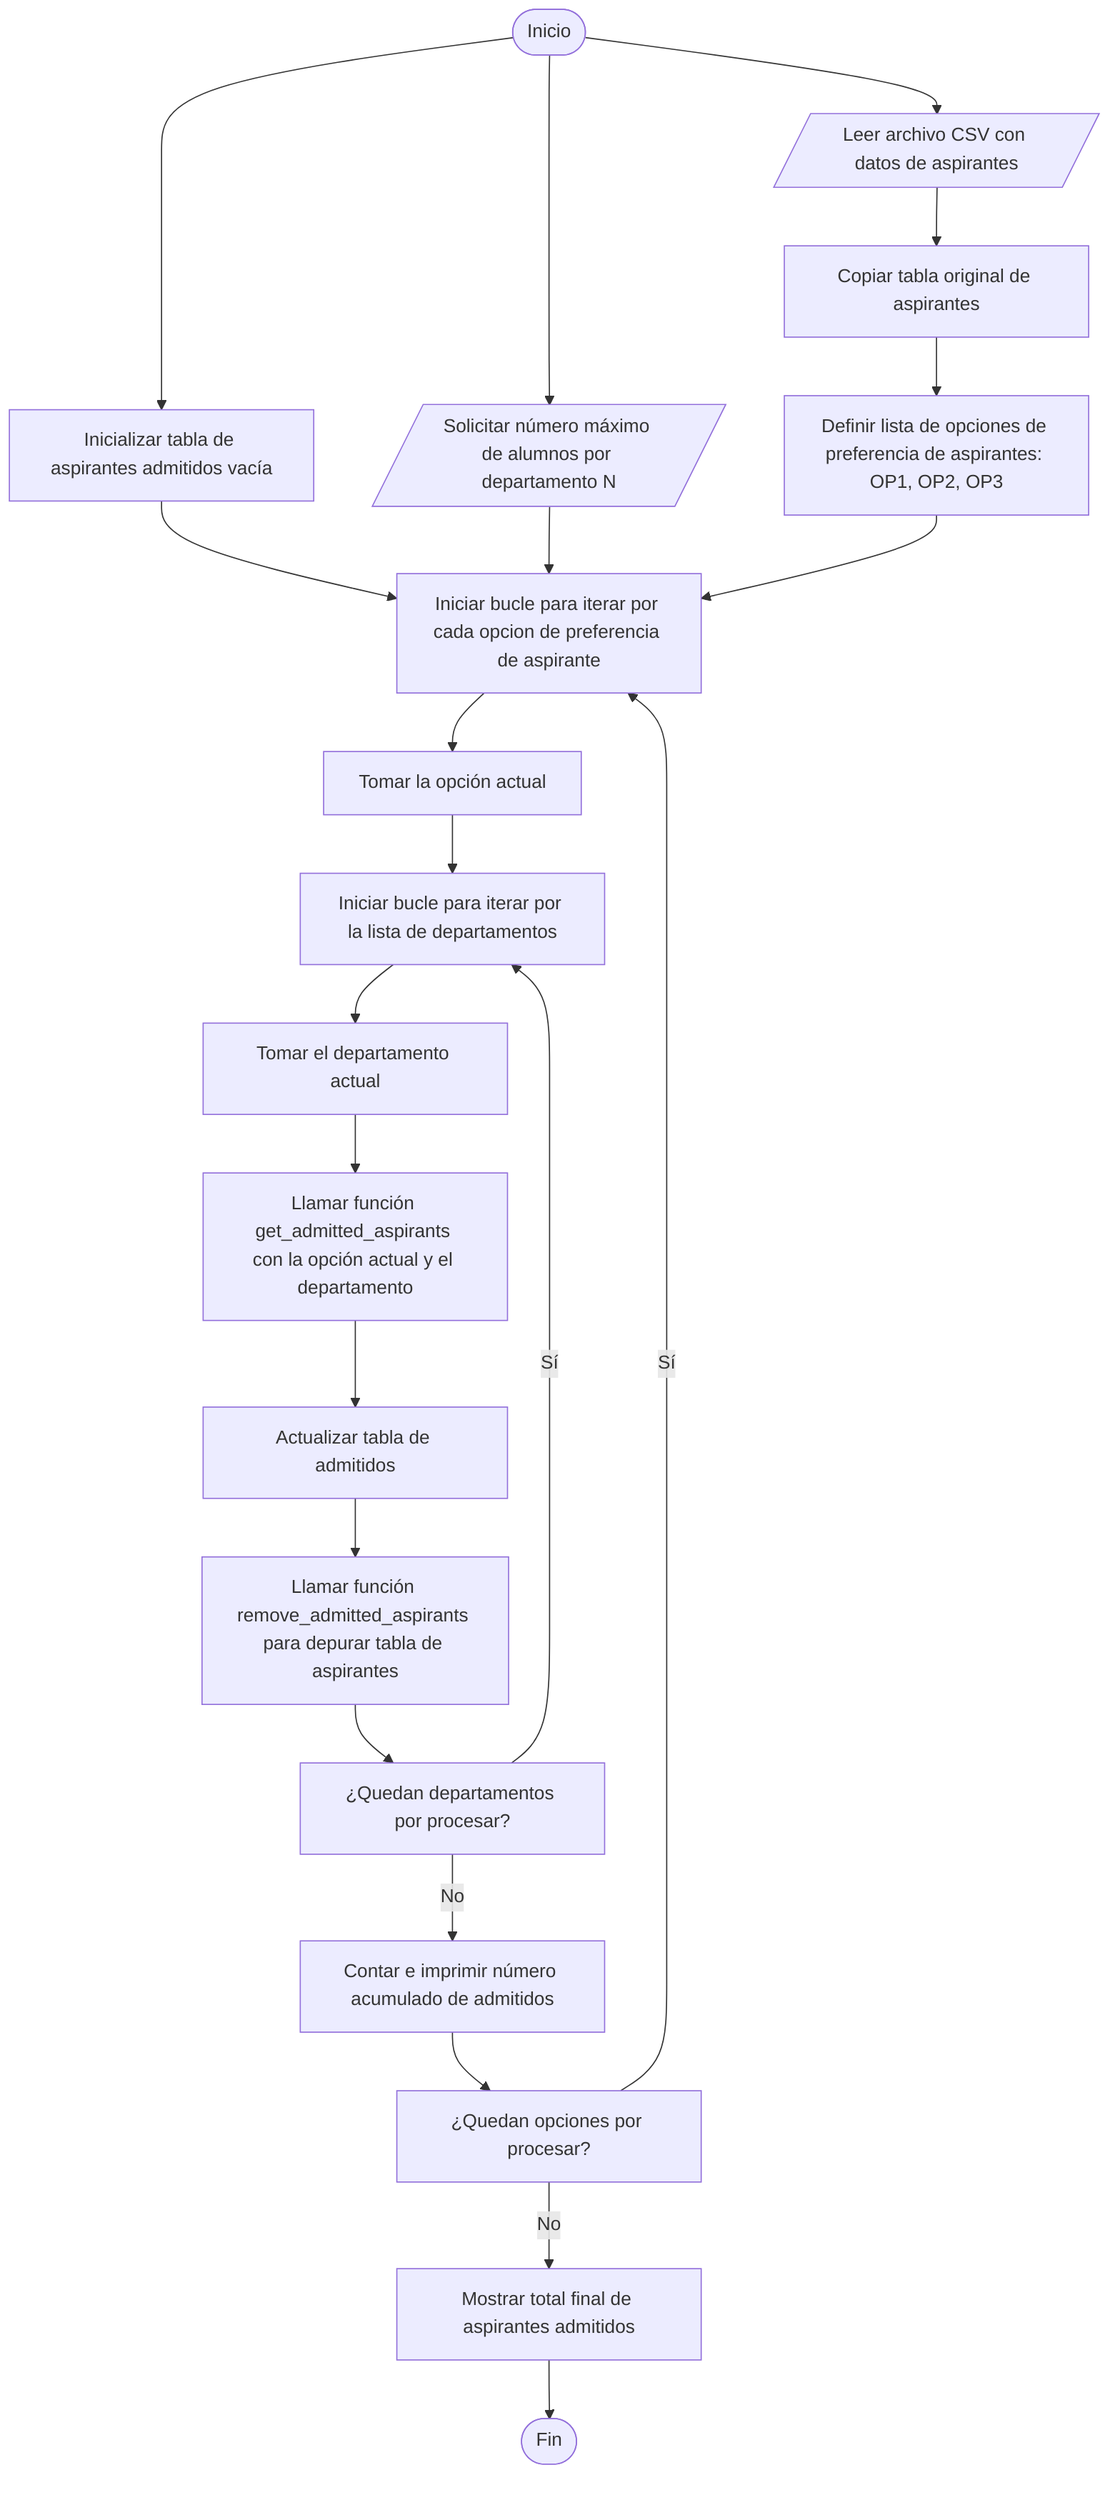 flowchart TD

A([Inicio]) --> B[/Leer archivo CSV con datos de aspirantes/]
A --> C[/Solicitar número máximo de alumnos por departamento N/]
A --> D[Inicializar tabla de aspirantes admitidos vacía]
B --> E[Copiar tabla original de aspirantes]
D --> G
E --> F[Definir lista de opciones de preferencia de aspirantes: OP1, OP2, OP3]
C --> G
F --> G[Iniciar bucle para iterar por cada opcion de preferencia de aspirante]
G --> H[Tomar la opción actual]
H --> I[Iniciar bucle para iterar por la lista de departamentos]
I --> J[Tomar el departamento actual]
J --> K[Llamar función get_admitted_aspirants con la opción actual y el departamento]
K --> L[Actualizar tabla de admitidos]
L --> M[Llamar función remove_admitted_aspirants para depurar tabla de aspirantes]
M --> N[¿Quedan departamentos por procesar?]
N -- Sí --> I
N -- No --> O[Contar e imprimir número acumulado de admitidos]
O --> P[¿Quedan opciones por procesar?]
P -- Sí --> G
P -- No --> Q[Mostrar total final de aspirantes admitidos]
Q --> R([Fin])